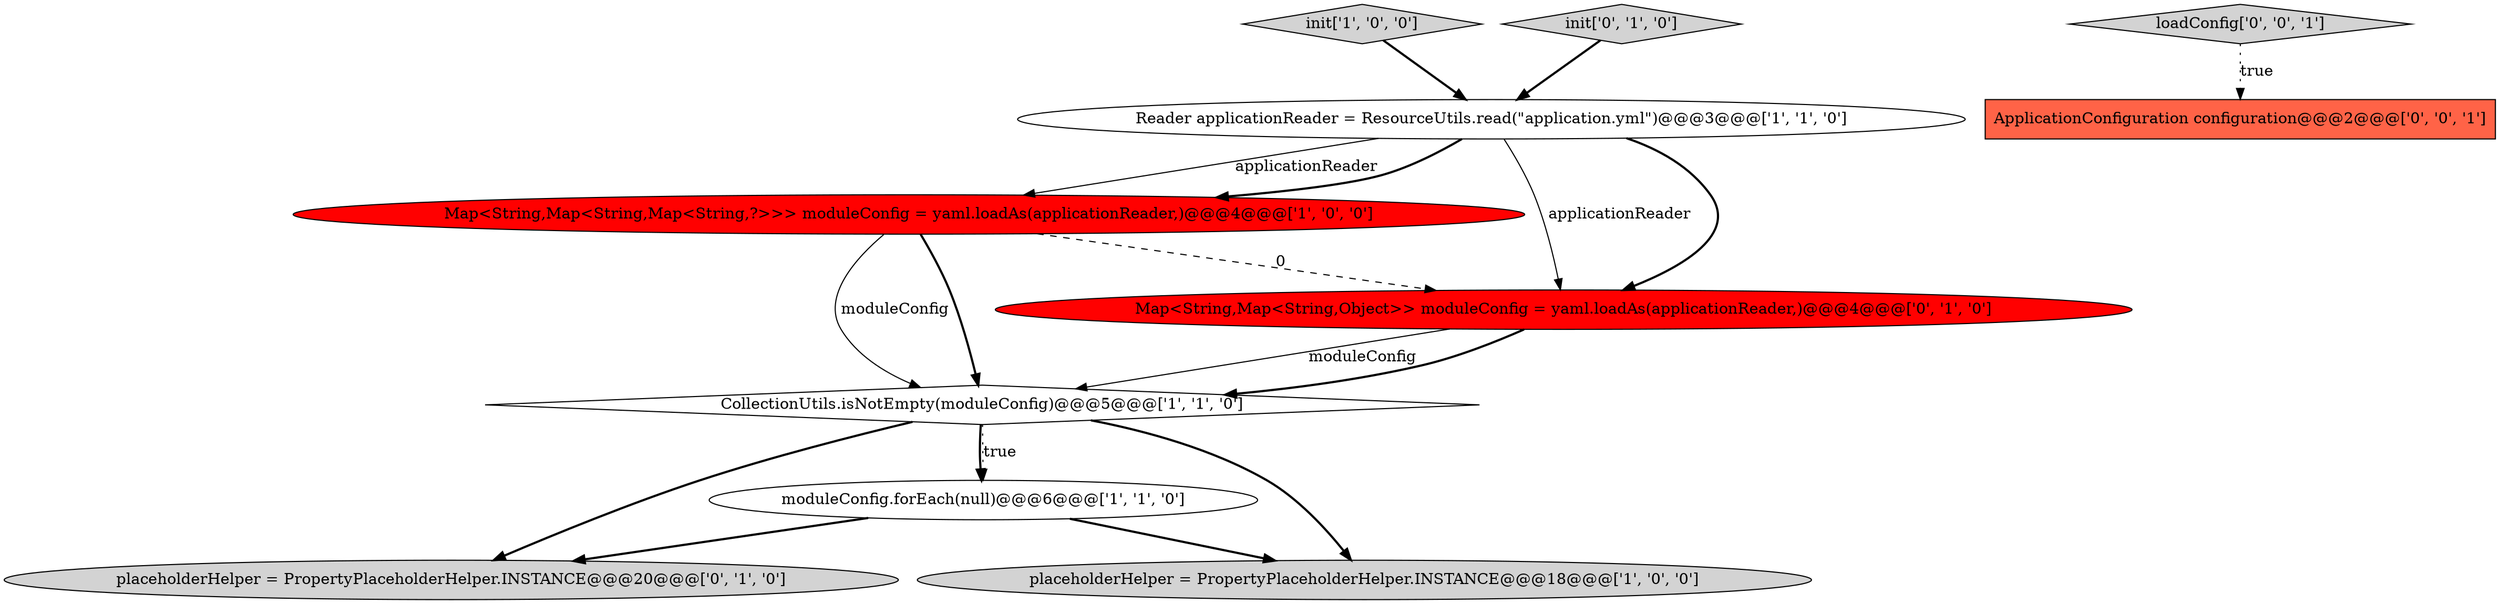 digraph {
1 [style = filled, label = "init['1', '0', '0']", fillcolor = lightgray, shape = diamond image = "AAA0AAABBB1BBB"];
3 [style = filled, label = "CollectionUtils.isNotEmpty(moduleConfig)@@@5@@@['1', '1', '0']", fillcolor = white, shape = diamond image = "AAA0AAABBB1BBB"];
2 [style = filled, label = "Reader applicationReader = ResourceUtils.read(\"application.yml\")@@@3@@@['1', '1', '0']", fillcolor = white, shape = ellipse image = "AAA0AAABBB1BBB"];
6 [style = filled, label = "placeholderHelper = PropertyPlaceholderHelper.INSTANCE@@@20@@@['0', '1', '0']", fillcolor = lightgray, shape = ellipse image = "AAA0AAABBB2BBB"];
10 [style = filled, label = "ApplicationConfiguration configuration@@@2@@@['0', '0', '1']", fillcolor = tomato, shape = box image = "AAA0AAABBB3BBB"];
0 [style = filled, label = "placeholderHelper = PropertyPlaceholderHelper.INSTANCE@@@18@@@['1', '0', '0']", fillcolor = lightgray, shape = ellipse image = "AAA0AAABBB1BBB"];
5 [style = filled, label = "Map<String,Map<String,Map<String,?>>> moduleConfig = yaml.loadAs(applicationReader,)@@@4@@@['1', '0', '0']", fillcolor = red, shape = ellipse image = "AAA1AAABBB1BBB"];
7 [style = filled, label = "Map<String,Map<String,Object>> moduleConfig = yaml.loadAs(applicationReader,)@@@4@@@['0', '1', '0']", fillcolor = red, shape = ellipse image = "AAA1AAABBB2BBB"];
9 [style = filled, label = "loadConfig['0', '0', '1']", fillcolor = lightgray, shape = diamond image = "AAA0AAABBB3BBB"];
4 [style = filled, label = "moduleConfig.forEach(null)@@@6@@@['1', '1', '0']", fillcolor = white, shape = ellipse image = "AAA0AAABBB1BBB"];
8 [style = filled, label = "init['0', '1', '0']", fillcolor = lightgray, shape = diamond image = "AAA0AAABBB2BBB"];
2->5 [style = solid, label="applicationReader"];
5->3 [style = solid, label="moduleConfig"];
5->3 [style = bold, label=""];
3->4 [style = dotted, label="true"];
3->6 [style = bold, label=""];
1->2 [style = bold, label=""];
2->7 [style = bold, label=""];
5->7 [style = dashed, label="0"];
8->2 [style = bold, label=""];
9->10 [style = dotted, label="true"];
2->7 [style = solid, label="applicationReader"];
4->6 [style = bold, label=""];
3->4 [style = bold, label=""];
7->3 [style = solid, label="moduleConfig"];
7->3 [style = bold, label=""];
3->0 [style = bold, label=""];
4->0 [style = bold, label=""];
2->5 [style = bold, label=""];
}
